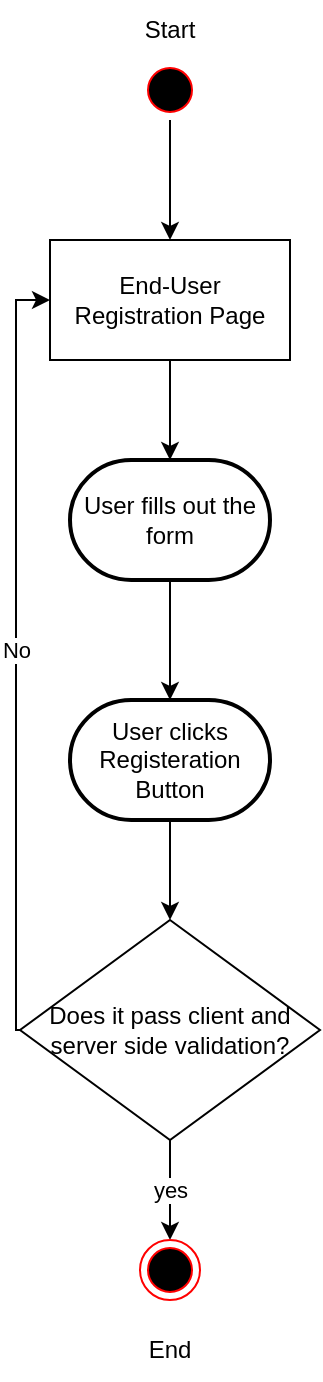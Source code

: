 <mxfile version="20.2.3" type="device"><diagram id="wEBqfs0fLrA0wYbtQWPo" name="Page-1"><mxGraphModel dx="2298" dy="-776" grid="1" gridSize="10" guides="1" tooltips="1" connect="1" arrows="1" fold="1" page="1" pageScale="1" pageWidth="850" pageHeight="1100" math="0" shadow="0"><root><mxCell id="0"/><mxCell id="1" parent="0"/><mxCell id="CHvmwdzCRQn_MVKjIMwq-64" value="End" style="text;html=1;strokeColor=none;fillColor=none;align=center;verticalAlign=middle;whiteSpace=wrap;rounded=0;" parent="1" vertex="1"><mxGeometry x="500" y="3100" width="60" height="30" as="geometry"/></mxCell><mxCell id="CHvmwdzCRQn_MVKjIMwq-96" style="edgeStyle=orthogonalEdgeStyle;rounded=0;orthogonalLoop=1;jettySize=auto;html=1;exitX=0.5;exitY=1;exitDx=0;exitDy=0;exitPerimeter=0;entryX=0.5;entryY=0;entryDx=0;entryDy=0;entryPerimeter=0;" parent="1" source="CHvmwdzCRQn_MVKjIMwq-85" target="CHvmwdzCRQn_MVKjIMwq-86" edge="1"><mxGeometry relative="1" as="geometry"><mxPoint x="530.238" y="2750" as="targetPoint"/></mxGeometry></mxCell><mxCell id="CHvmwdzCRQn_MVKjIMwq-85" value="User fills out the form" style="strokeWidth=2;html=1;shape=mxgraph.flowchart.terminator;whiteSpace=wrap;" parent="1" vertex="1"><mxGeometry x="480" y="2670" width="100" height="60" as="geometry"/></mxCell><mxCell id="CHvmwdzCRQn_MVKjIMwq-97" style="edgeStyle=orthogonalEdgeStyle;rounded=0;orthogonalLoop=1;jettySize=auto;html=1;entryX=0.5;entryY=0;entryDx=0;entryDy=0;" parent="1" source="CHvmwdzCRQn_MVKjIMwq-86" target="CHvmwdzCRQn_MVKjIMwq-87" edge="1"><mxGeometry relative="1" as="geometry"/></mxCell><mxCell id="CHvmwdzCRQn_MVKjIMwq-86" value="User clicks Registeration Button" style="strokeWidth=2;html=1;shape=mxgraph.flowchart.terminator;whiteSpace=wrap;" parent="1" vertex="1"><mxGeometry x="480" y="2790" width="100" height="60" as="geometry"/></mxCell><mxCell id="CHvmwdzCRQn_MVKjIMwq-88" value="No" style="edgeStyle=orthogonalEdgeStyle;rounded=0;orthogonalLoop=1;jettySize=auto;html=1;entryX=0;entryY=0.5;entryDx=0;entryDy=0;exitX=0;exitY=0.5;exitDx=0;exitDy=0;" parent="1" source="CHvmwdzCRQn_MVKjIMwq-87" target="fQULHjcnIL68BVrEQIt4-1" edge="1"><mxGeometry relative="1" as="geometry"><Array as="points"><mxPoint x="453" y="2955"/><mxPoint x="453" y="2590"/></Array></mxGeometry></mxCell><mxCell id="CHvmwdzCRQn_MVKjIMwq-92" value="yes" style="edgeStyle=orthogonalEdgeStyle;rounded=0;orthogonalLoop=1;jettySize=auto;html=1;entryX=0.5;entryY=0;entryDx=0;entryDy=0;" parent="1" source="CHvmwdzCRQn_MVKjIMwq-87" target="Vk23gb-BgWnobW7b4hyo-4" edge="1"><mxGeometry relative="1" as="geometry"><mxPoint x="530" y="3040" as="targetPoint"/></mxGeometry></mxCell><mxCell id="CHvmwdzCRQn_MVKjIMwq-87" value="Does it pass client and server side validation?" style="rhombus;whiteSpace=wrap;html=1;" parent="1" vertex="1"><mxGeometry x="455" y="2900" width="150" height="110" as="geometry"/></mxCell><mxCell id="Vk23gb-BgWnobW7b4hyo-3" style="edgeStyle=orthogonalEdgeStyle;rounded=0;orthogonalLoop=1;jettySize=auto;html=1;entryX=0.5;entryY=0;entryDx=0;entryDy=0;entryPerimeter=0;" parent="1" source="Vk23gb-BgWnobW7b4hyo-1" edge="1"><mxGeometry relative="1" as="geometry"><mxPoint x="530" y="2560" as="targetPoint"/></mxGeometry></mxCell><mxCell id="Vk23gb-BgWnobW7b4hyo-1" value="" style="ellipse;html=1;shape=startState;fillColor=#000000;strokeColor=#ff0000;" parent="1" vertex="1"><mxGeometry x="515" y="2470" width="30" height="30" as="geometry"/></mxCell><mxCell id="Vk23gb-BgWnobW7b4hyo-4" value="" style="ellipse;html=1;shape=endState;fillColor=#000000;strokeColor=#ff0000;" parent="1" vertex="1"><mxGeometry x="515" y="3060" width="30" height="30" as="geometry"/></mxCell><mxCell id="Vk23gb-BgWnobW7b4hyo-6" value="Start" style="text;html=1;strokeColor=none;fillColor=none;align=center;verticalAlign=middle;whiteSpace=wrap;rounded=0;" parent="1" vertex="1"><mxGeometry x="500" y="2440" width="60" height="30" as="geometry"/></mxCell><mxCell id="fQULHjcnIL68BVrEQIt4-2" style="edgeStyle=orthogonalEdgeStyle;rounded=0;orthogonalLoop=1;jettySize=auto;html=1;" edge="1" parent="1" source="fQULHjcnIL68BVrEQIt4-1" target="CHvmwdzCRQn_MVKjIMwq-85"><mxGeometry relative="1" as="geometry"/></mxCell><mxCell id="fQULHjcnIL68BVrEQIt4-1" value="End-User Registration Page" style="rounded=0;whiteSpace=wrap;html=1;" vertex="1" parent="1"><mxGeometry x="470" y="2560" width="120" height="60" as="geometry"/></mxCell></root></mxGraphModel></diagram></mxfile>